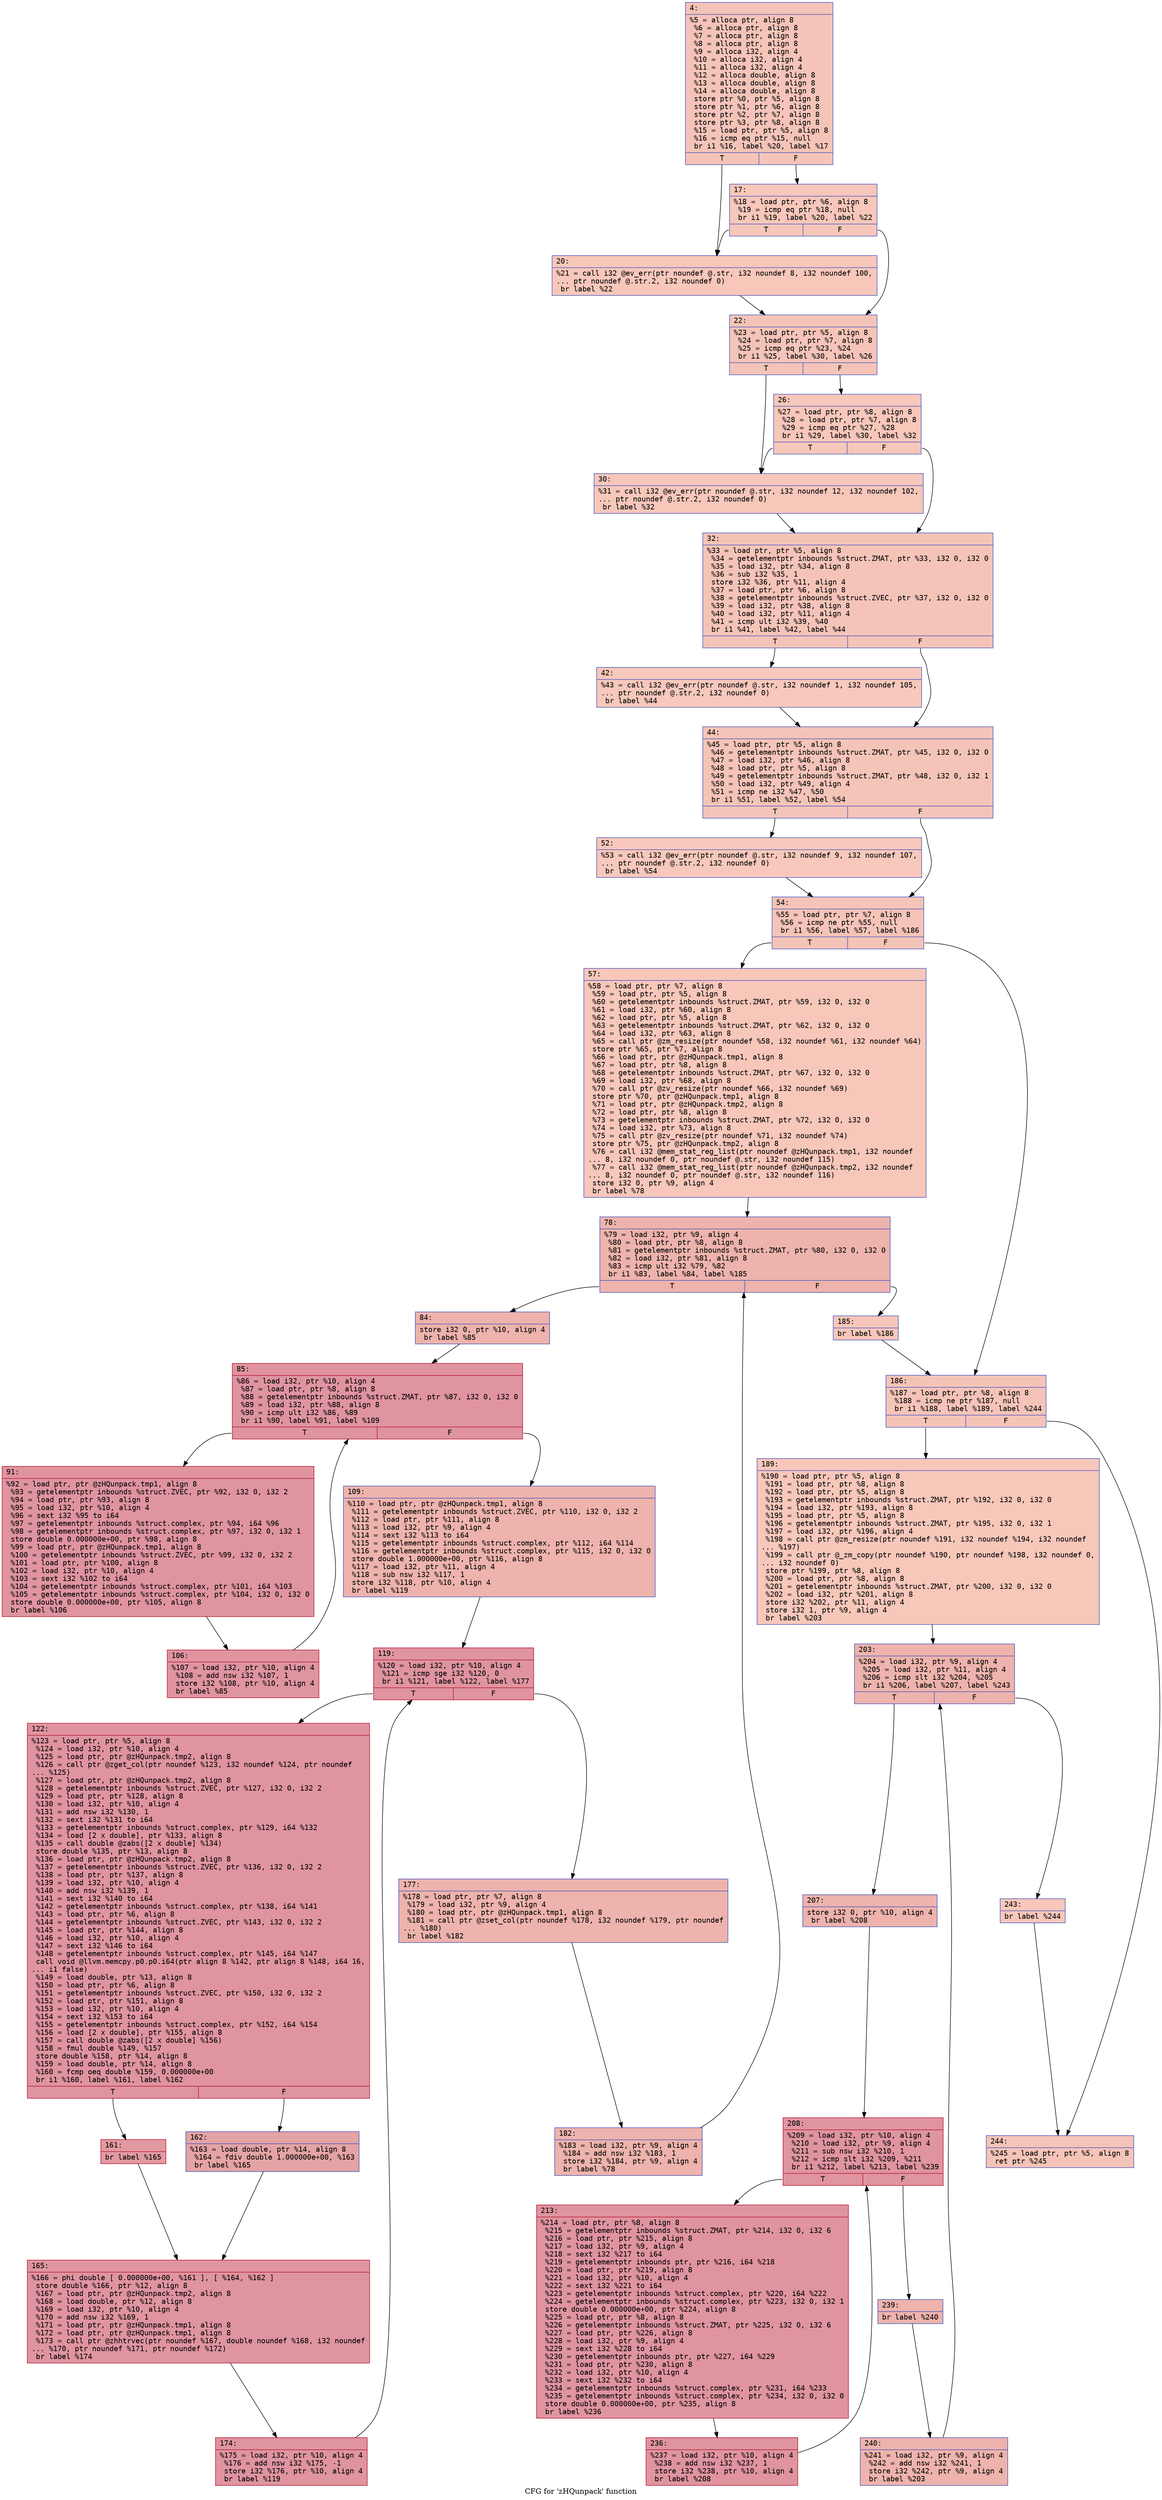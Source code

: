 digraph "CFG for 'zHQunpack' function" {
	label="CFG for 'zHQunpack' function";

	Node0x600003dd63a0 [shape=record,color="#3d50c3ff", style=filled, fillcolor="#e97a5f70" fontname="Courier",label="{4:\l|  %5 = alloca ptr, align 8\l  %6 = alloca ptr, align 8\l  %7 = alloca ptr, align 8\l  %8 = alloca ptr, align 8\l  %9 = alloca i32, align 4\l  %10 = alloca i32, align 4\l  %11 = alloca i32, align 4\l  %12 = alloca double, align 8\l  %13 = alloca double, align 8\l  %14 = alloca double, align 8\l  store ptr %0, ptr %5, align 8\l  store ptr %1, ptr %6, align 8\l  store ptr %2, ptr %7, align 8\l  store ptr %3, ptr %8, align 8\l  %15 = load ptr, ptr %5, align 8\l  %16 = icmp eq ptr %15, null\l  br i1 %16, label %20, label %17\l|{<s0>T|<s1>F}}"];
	Node0x600003dd63a0:s0 -> Node0x600003dd6440[tooltip="4 -> 20\nProbability 37.50%" ];
	Node0x600003dd63a0:s1 -> Node0x600003dd63f0[tooltip="4 -> 17\nProbability 62.50%" ];
	Node0x600003dd63f0 [shape=record,color="#3d50c3ff", style=filled, fillcolor="#ec7f6370" fontname="Courier",label="{17:\l|  %18 = load ptr, ptr %6, align 8\l  %19 = icmp eq ptr %18, null\l  br i1 %19, label %20, label %22\l|{<s0>T|<s1>F}}"];
	Node0x600003dd63f0:s0 -> Node0x600003dd6440[tooltip="17 -> 20\nProbability 37.50%" ];
	Node0x600003dd63f0:s1 -> Node0x600003dd6490[tooltip="17 -> 22\nProbability 62.50%" ];
	Node0x600003dd6440 [shape=record,color="#3d50c3ff", style=filled, fillcolor="#ec7f6370" fontname="Courier",label="{20:\l|  %21 = call i32 @ev_err(ptr noundef @.str, i32 noundef 8, i32 noundef 100,\l... ptr noundef @.str.2, i32 noundef 0)\l  br label %22\l}"];
	Node0x600003dd6440 -> Node0x600003dd6490[tooltip="20 -> 22\nProbability 100.00%" ];
	Node0x600003dd6490 [shape=record,color="#3d50c3ff", style=filled, fillcolor="#e97a5f70" fontname="Courier",label="{22:\l|  %23 = load ptr, ptr %5, align 8\l  %24 = load ptr, ptr %7, align 8\l  %25 = icmp eq ptr %23, %24\l  br i1 %25, label %30, label %26\l|{<s0>T|<s1>F}}"];
	Node0x600003dd6490:s0 -> Node0x600003dd6530[tooltip="22 -> 30\nProbability 37.50%" ];
	Node0x600003dd6490:s1 -> Node0x600003dd64e0[tooltip="22 -> 26\nProbability 62.50%" ];
	Node0x600003dd64e0 [shape=record,color="#3d50c3ff", style=filled, fillcolor="#ec7f6370" fontname="Courier",label="{26:\l|  %27 = load ptr, ptr %8, align 8\l  %28 = load ptr, ptr %7, align 8\l  %29 = icmp eq ptr %27, %28\l  br i1 %29, label %30, label %32\l|{<s0>T|<s1>F}}"];
	Node0x600003dd64e0:s0 -> Node0x600003dd6530[tooltip="26 -> 30\nProbability 37.50%" ];
	Node0x600003dd64e0:s1 -> Node0x600003dd6580[tooltip="26 -> 32\nProbability 62.50%" ];
	Node0x600003dd6530 [shape=record,color="#3d50c3ff", style=filled, fillcolor="#ec7f6370" fontname="Courier",label="{30:\l|  %31 = call i32 @ev_err(ptr noundef @.str, i32 noundef 12, i32 noundef 102,\l... ptr noundef @.str.2, i32 noundef 0)\l  br label %32\l}"];
	Node0x600003dd6530 -> Node0x600003dd6580[tooltip="30 -> 32\nProbability 100.00%" ];
	Node0x600003dd6580 [shape=record,color="#3d50c3ff", style=filled, fillcolor="#e97a5f70" fontname="Courier",label="{32:\l|  %33 = load ptr, ptr %5, align 8\l  %34 = getelementptr inbounds %struct.ZMAT, ptr %33, i32 0, i32 0\l  %35 = load i32, ptr %34, align 8\l  %36 = sub i32 %35, 1\l  store i32 %36, ptr %11, align 4\l  %37 = load ptr, ptr %6, align 8\l  %38 = getelementptr inbounds %struct.ZVEC, ptr %37, i32 0, i32 0\l  %39 = load i32, ptr %38, align 8\l  %40 = load i32, ptr %11, align 4\l  %41 = icmp ult i32 %39, %40\l  br i1 %41, label %42, label %44\l|{<s0>T|<s1>F}}"];
	Node0x600003dd6580:s0 -> Node0x600003dd65d0[tooltip="32 -> 42\nProbability 50.00%" ];
	Node0x600003dd6580:s1 -> Node0x600003dd6620[tooltip="32 -> 44\nProbability 50.00%" ];
	Node0x600003dd65d0 [shape=record,color="#3d50c3ff", style=filled, fillcolor="#ed836670" fontname="Courier",label="{42:\l|  %43 = call i32 @ev_err(ptr noundef @.str, i32 noundef 1, i32 noundef 105,\l... ptr noundef @.str.2, i32 noundef 0)\l  br label %44\l}"];
	Node0x600003dd65d0 -> Node0x600003dd6620[tooltip="42 -> 44\nProbability 100.00%" ];
	Node0x600003dd6620 [shape=record,color="#3d50c3ff", style=filled, fillcolor="#e97a5f70" fontname="Courier",label="{44:\l|  %45 = load ptr, ptr %5, align 8\l  %46 = getelementptr inbounds %struct.ZMAT, ptr %45, i32 0, i32 0\l  %47 = load i32, ptr %46, align 8\l  %48 = load ptr, ptr %5, align 8\l  %49 = getelementptr inbounds %struct.ZMAT, ptr %48, i32 0, i32 1\l  %50 = load i32, ptr %49, align 4\l  %51 = icmp ne i32 %47, %50\l  br i1 %51, label %52, label %54\l|{<s0>T|<s1>F}}"];
	Node0x600003dd6620:s0 -> Node0x600003dd6670[tooltip="44 -> 52\nProbability 50.00%" ];
	Node0x600003dd6620:s1 -> Node0x600003dd66c0[tooltip="44 -> 54\nProbability 50.00%" ];
	Node0x600003dd6670 [shape=record,color="#3d50c3ff", style=filled, fillcolor="#ed836670" fontname="Courier",label="{52:\l|  %53 = call i32 @ev_err(ptr noundef @.str, i32 noundef 9, i32 noundef 107,\l... ptr noundef @.str.2, i32 noundef 0)\l  br label %54\l}"];
	Node0x600003dd6670 -> Node0x600003dd66c0[tooltip="52 -> 54\nProbability 100.00%" ];
	Node0x600003dd66c0 [shape=record,color="#3d50c3ff", style=filled, fillcolor="#e97a5f70" fontname="Courier",label="{54:\l|  %55 = load ptr, ptr %7, align 8\l  %56 = icmp ne ptr %55, null\l  br i1 %56, label %57, label %186\l|{<s0>T|<s1>F}}"];
	Node0x600003dd66c0:s0 -> Node0x600003dd6710[tooltip="54 -> 57\nProbability 62.50%" ];
	Node0x600003dd66c0:s1 -> Node0x600003dd6c10[tooltip="54 -> 186\nProbability 37.50%" ];
	Node0x600003dd6710 [shape=record,color="#3d50c3ff", style=filled, fillcolor="#ec7f6370" fontname="Courier",label="{57:\l|  %58 = load ptr, ptr %7, align 8\l  %59 = load ptr, ptr %5, align 8\l  %60 = getelementptr inbounds %struct.ZMAT, ptr %59, i32 0, i32 0\l  %61 = load i32, ptr %60, align 8\l  %62 = load ptr, ptr %5, align 8\l  %63 = getelementptr inbounds %struct.ZMAT, ptr %62, i32 0, i32 0\l  %64 = load i32, ptr %63, align 8\l  %65 = call ptr @zm_resize(ptr noundef %58, i32 noundef %61, i32 noundef %64)\l  store ptr %65, ptr %7, align 8\l  %66 = load ptr, ptr @zHQunpack.tmp1, align 8\l  %67 = load ptr, ptr %8, align 8\l  %68 = getelementptr inbounds %struct.ZMAT, ptr %67, i32 0, i32 0\l  %69 = load i32, ptr %68, align 8\l  %70 = call ptr @zv_resize(ptr noundef %66, i32 noundef %69)\l  store ptr %70, ptr @zHQunpack.tmp1, align 8\l  %71 = load ptr, ptr @zHQunpack.tmp2, align 8\l  %72 = load ptr, ptr %8, align 8\l  %73 = getelementptr inbounds %struct.ZMAT, ptr %72, i32 0, i32 0\l  %74 = load i32, ptr %73, align 8\l  %75 = call ptr @zv_resize(ptr noundef %71, i32 noundef %74)\l  store ptr %75, ptr @zHQunpack.tmp2, align 8\l  %76 = call i32 @mem_stat_reg_list(ptr noundef @zHQunpack.tmp1, i32 noundef\l... 8, i32 noundef 0, ptr noundef @.str, i32 noundef 115)\l  %77 = call i32 @mem_stat_reg_list(ptr noundef @zHQunpack.tmp2, i32 noundef\l... 8, i32 noundef 0, ptr noundef @.str, i32 noundef 116)\l  store i32 0, ptr %9, align 4\l  br label %78\l}"];
	Node0x600003dd6710 -> Node0x600003dd6760[tooltip="57 -> 78\nProbability 100.00%" ];
	Node0x600003dd6760 [shape=record,color="#3d50c3ff", style=filled, fillcolor="#d6524470" fontname="Courier",label="{78:\l|  %79 = load i32, ptr %9, align 4\l  %80 = load ptr, ptr %8, align 8\l  %81 = getelementptr inbounds %struct.ZMAT, ptr %80, i32 0, i32 0\l  %82 = load i32, ptr %81, align 8\l  %83 = icmp ult i32 %79, %82\l  br i1 %83, label %84, label %185\l|{<s0>T|<s1>F}}"];
	Node0x600003dd6760:s0 -> Node0x600003dd67b0[tooltip="78 -> 84\nProbability 96.88%" ];
	Node0x600003dd6760:s1 -> Node0x600003dd6bc0[tooltip="78 -> 185\nProbability 3.12%" ];
	Node0x600003dd67b0 [shape=record,color="#3d50c3ff", style=filled, fillcolor="#d6524470" fontname="Courier",label="{84:\l|  store i32 0, ptr %10, align 4\l  br label %85\l}"];
	Node0x600003dd67b0 -> Node0x600003dd6800[tooltip="84 -> 85\nProbability 100.00%" ];
	Node0x600003dd6800 [shape=record,color="#b70d28ff", style=filled, fillcolor="#b70d2870" fontname="Courier",label="{85:\l|  %86 = load i32, ptr %10, align 4\l  %87 = load ptr, ptr %8, align 8\l  %88 = getelementptr inbounds %struct.ZMAT, ptr %87, i32 0, i32 0\l  %89 = load i32, ptr %88, align 8\l  %90 = icmp ult i32 %86, %89\l  br i1 %90, label %91, label %109\l|{<s0>T|<s1>F}}"];
	Node0x600003dd6800:s0 -> Node0x600003dd6850[tooltip="85 -> 91\nProbability 96.88%" ];
	Node0x600003dd6800:s1 -> Node0x600003dd68f0[tooltip="85 -> 109\nProbability 3.12%" ];
	Node0x600003dd6850 [shape=record,color="#b70d28ff", style=filled, fillcolor="#b70d2870" fontname="Courier",label="{91:\l|  %92 = load ptr, ptr @zHQunpack.tmp1, align 8\l  %93 = getelementptr inbounds %struct.ZVEC, ptr %92, i32 0, i32 2\l  %94 = load ptr, ptr %93, align 8\l  %95 = load i32, ptr %10, align 4\l  %96 = sext i32 %95 to i64\l  %97 = getelementptr inbounds %struct.complex, ptr %94, i64 %96\l  %98 = getelementptr inbounds %struct.complex, ptr %97, i32 0, i32 1\l  store double 0.000000e+00, ptr %98, align 8\l  %99 = load ptr, ptr @zHQunpack.tmp1, align 8\l  %100 = getelementptr inbounds %struct.ZVEC, ptr %99, i32 0, i32 2\l  %101 = load ptr, ptr %100, align 8\l  %102 = load i32, ptr %10, align 4\l  %103 = sext i32 %102 to i64\l  %104 = getelementptr inbounds %struct.complex, ptr %101, i64 %103\l  %105 = getelementptr inbounds %struct.complex, ptr %104, i32 0, i32 0\l  store double 0.000000e+00, ptr %105, align 8\l  br label %106\l}"];
	Node0x600003dd6850 -> Node0x600003dd68a0[tooltip="91 -> 106\nProbability 100.00%" ];
	Node0x600003dd68a0 [shape=record,color="#b70d28ff", style=filled, fillcolor="#b70d2870" fontname="Courier",label="{106:\l|  %107 = load i32, ptr %10, align 4\l  %108 = add nsw i32 %107, 1\l  store i32 %108, ptr %10, align 4\l  br label %85\l}"];
	Node0x600003dd68a0 -> Node0x600003dd6800[tooltip="106 -> 85\nProbability 100.00%" ];
	Node0x600003dd68f0 [shape=record,color="#3d50c3ff", style=filled, fillcolor="#d6524470" fontname="Courier",label="{109:\l|  %110 = load ptr, ptr @zHQunpack.tmp1, align 8\l  %111 = getelementptr inbounds %struct.ZVEC, ptr %110, i32 0, i32 2\l  %112 = load ptr, ptr %111, align 8\l  %113 = load i32, ptr %9, align 4\l  %114 = sext i32 %113 to i64\l  %115 = getelementptr inbounds %struct.complex, ptr %112, i64 %114\l  %116 = getelementptr inbounds %struct.complex, ptr %115, i32 0, i32 0\l  store double 1.000000e+00, ptr %116, align 8\l  %117 = load i32, ptr %11, align 4\l  %118 = sub nsw i32 %117, 1\l  store i32 %118, ptr %10, align 4\l  br label %119\l}"];
	Node0x600003dd68f0 -> Node0x600003dd6940[tooltip="109 -> 119\nProbability 100.00%" ];
	Node0x600003dd6940 [shape=record,color="#b70d28ff", style=filled, fillcolor="#b70d2870" fontname="Courier",label="{119:\l|  %120 = load i32, ptr %10, align 4\l  %121 = icmp sge i32 %120, 0\l  br i1 %121, label %122, label %177\l|{<s0>T|<s1>F}}"];
	Node0x600003dd6940:s0 -> Node0x600003dd6990[tooltip="119 -> 122\nProbability 96.88%" ];
	Node0x600003dd6940:s1 -> Node0x600003dd6b20[tooltip="119 -> 177\nProbability 3.12%" ];
	Node0x600003dd6990 [shape=record,color="#b70d28ff", style=filled, fillcolor="#b70d2870" fontname="Courier",label="{122:\l|  %123 = load ptr, ptr %5, align 8\l  %124 = load i32, ptr %10, align 4\l  %125 = load ptr, ptr @zHQunpack.tmp2, align 8\l  %126 = call ptr @zget_col(ptr noundef %123, i32 noundef %124, ptr noundef\l... %125)\l  %127 = load ptr, ptr @zHQunpack.tmp2, align 8\l  %128 = getelementptr inbounds %struct.ZVEC, ptr %127, i32 0, i32 2\l  %129 = load ptr, ptr %128, align 8\l  %130 = load i32, ptr %10, align 4\l  %131 = add nsw i32 %130, 1\l  %132 = sext i32 %131 to i64\l  %133 = getelementptr inbounds %struct.complex, ptr %129, i64 %132\l  %134 = load [2 x double], ptr %133, align 8\l  %135 = call double @zabs([2 x double] %134)\l  store double %135, ptr %13, align 8\l  %136 = load ptr, ptr @zHQunpack.tmp2, align 8\l  %137 = getelementptr inbounds %struct.ZVEC, ptr %136, i32 0, i32 2\l  %138 = load ptr, ptr %137, align 8\l  %139 = load i32, ptr %10, align 4\l  %140 = add nsw i32 %139, 1\l  %141 = sext i32 %140 to i64\l  %142 = getelementptr inbounds %struct.complex, ptr %138, i64 %141\l  %143 = load ptr, ptr %6, align 8\l  %144 = getelementptr inbounds %struct.ZVEC, ptr %143, i32 0, i32 2\l  %145 = load ptr, ptr %144, align 8\l  %146 = load i32, ptr %10, align 4\l  %147 = sext i32 %146 to i64\l  %148 = getelementptr inbounds %struct.complex, ptr %145, i64 %147\l  call void @llvm.memcpy.p0.p0.i64(ptr align 8 %142, ptr align 8 %148, i64 16,\l... i1 false)\l  %149 = load double, ptr %13, align 8\l  %150 = load ptr, ptr %6, align 8\l  %151 = getelementptr inbounds %struct.ZVEC, ptr %150, i32 0, i32 2\l  %152 = load ptr, ptr %151, align 8\l  %153 = load i32, ptr %10, align 4\l  %154 = sext i32 %153 to i64\l  %155 = getelementptr inbounds %struct.complex, ptr %152, i64 %154\l  %156 = load [2 x double], ptr %155, align 8\l  %157 = call double @zabs([2 x double] %156)\l  %158 = fmul double %149, %157\l  store double %158, ptr %14, align 8\l  %159 = load double, ptr %14, align 8\l  %160 = fcmp oeq double %159, 0.000000e+00\l  br i1 %160, label %161, label %162\l|{<s0>T|<s1>F}}"];
	Node0x600003dd6990:s0 -> Node0x600003dd69e0[tooltip="122 -> 161\nProbability 62.50%" ];
	Node0x600003dd6990:s1 -> Node0x600003dd6a30[tooltip="122 -> 162\nProbability 37.50%" ];
	Node0x600003dd69e0 [shape=record,color="#b70d28ff", style=filled, fillcolor="#bb1b2c70" fontname="Courier",label="{161:\l|  br label %165\l}"];
	Node0x600003dd69e0 -> Node0x600003dd6a80[tooltip="161 -> 165\nProbability 100.00%" ];
	Node0x600003dd6a30 [shape=record,color="#3d50c3ff", style=filled, fillcolor="#c32e3170" fontname="Courier",label="{162:\l|  %163 = load double, ptr %14, align 8\l  %164 = fdiv double 1.000000e+00, %163\l  br label %165\l}"];
	Node0x600003dd6a30 -> Node0x600003dd6a80[tooltip="162 -> 165\nProbability 100.00%" ];
	Node0x600003dd6a80 [shape=record,color="#b70d28ff", style=filled, fillcolor="#b70d2870" fontname="Courier",label="{165:\l|  %166 = phi double [ 0.000000e+00, %161 ], [ %164, %162 ]\l  store double %166, ptr %12, align 8\l  %167 = load ptr, ptr @zHQunpack.tmp2, align 8\l  %168 = load double, ptr %12, align 8\l  %169 = load i32, ptr %10, align 4\l  %170 = add nsw i32 %169, 1\l  %171 = load ptr, ptr @zHQunpack.tmp1, align 8\l  %172 = load ptr, ptr @zHQunpack.tmp1, align 8\l  %173 = call ptr @zhhtrvec(ptr noundef %167, double noundef %168, i32 noundef\l... %170, ptr noundef %171, ptr noundef %172)\l  br label %174\l}"];
	Node0x600003dd6a80 -> Node0x600003dd6ad0[tooltip="165 -> 174\nProbability 100.00%" ];
	Node0x600003dd6ad0 [shape=record,color="#b70d28ff", style=filled, fillcolor="#b70d2870" fontname="Courier",label="{174:\l|  %175 = load i32, ptr %10, align 4\l  %176 = add nsw i32 %175, -1\l  store i32 %176, ptr %10, align 4\l  br label %119\l}"];
	Node0x600003dd6ad0 -> Node0x600003dd6940[tooltip="174 -> 119\nProbability 100.00%" ];
	Node0x600003dd6b20 [shape=record,color="#3d50c3ff", style=filled, fillcolor="#d6524470" fontname="Courier",label="{177:\l|  %178 = load ptr, ptr %7, align 8\l  %179 = load i32, ptr %9, align 4\l  %180 = load ptr, ptr @zHQunpack.tmp1, align 8\l  %181 = call ptr @zset_col(ptr noundef %178, i32 noundef %179, ptr noundef\l... %180)\l  br label %182\l}"];
	Node0x600003dd6b20 -> Node0x600003dd6b70[tooltip="177 -> 182\nProbability 100.00%" ];
	Node0x600003dd6b70 [shape=record,color="#3d50c3ff", style=filled, fillcolor="#d6524470" fontname="Courier",label="{182:\l|  %183 = load i32, ptr %9, align 4\l  %184 = add nsw i32 %183, 1\l  store i32 %184, ptr %9, align 4\l  br label %78\l}"];
	Node0x600003dd6b70 -> Node0x600003dd6760[tooltip="182 -> 78\nProbability 100.00%" ];
	Node0x600003dd6bc0 [shape=record,color="#3d50c3ff", style=filled, fillcolor="#ec7f6370" fontname="Courier",label="{185:\l|  br label %186\l}"];
	Node0x600003dd6bc0 -> Node0x600003dd6c10[tooltip="185 -> 186\nProbability 100.00%" ];
	Node0x600003dd6c10 [shape=record,color="#3d50c3ff", style=filled, fillcolor="#e97a5f70" fontname="Courier",label="{186:\l|  %187 = load ptr, ptr %8, align 8\l  %188 = icmp ne ptr %187, null\l  br i1 %188, label %189, label %244\l|{<s0>T|<s1>F}}"];
	Node0x600003dd6c10:s0 -> Node0x600003dd6c60[tooltip="186 -> 189\nProbability 62.50%" ];
	Node0x600003dd6c10:s1 -> Node0x600003dd6f30[tooltip="186 -> 244\nProbability 37.50%" ];
	Node0x600003dd6c60 [shape=record,color="#3d50c3ff", style=filled, fillcolor="#ec7f6370" fontname="Courier",label="{189:\l|  %190 = load ptr, ptr %5, align 8\l  %191 = load ptr, ptr %8, align 8\l  %192 = load ptr, ptr %5, align 8\l  %193 = getelementptr inbounds %struct.ZMAT, ptr %192, i32 0, i32 0\l  %194 = load i32, ptr %193, align 8\l  %195 = load ptr, ptr %5, align 8\l  %196 = getelementptr inbounds %struct.ZMAT, ptr %195, i32 0, i32 1\l  %197 = load i32, ptr %196, align 4\l  %198 = call ptr @zm_resize(ptr noundef %191, i32 noundef %194, i32 noundef\l... %197)\l  %199 = call ptr @_zm_copy(ptr noundef %190, ptr noundef %198, i32 noundef 0,\l... i32 noundef 0)\l  store ptr %199, ptr %8, align 8\l  %200 = load ptr, ptr %8, align 8\l  %201 = getelementptr inbounds %struct.ZMAT, ptr %200, i32 0, i32 0\l  %202 = load i32, ptr %201, align 8\l  store i32 %202, ptr %11, align 4\l  store i32 1, ptr %9, align 4\l  br label %203\l}"];
	Node0x600003dd6c60 -> Node0x600003dd6cb0[tooltip="189 -> 203\nProbability 100.00%" ];
	Node0x600003dd6cb0 [shape=record,color="#3d50c3ff", style=filled, fillcolor="#d6524470" fontname="Courier",label="{203:\l|  %204 = load i32, ptr %9, align 4\l  %205 = load i32, ptr %11, align 4\l  %206 = icmp slt i32 %204, %205\l  br i1 %206, label %207, label %243\l|{<s0>T|<s1>F}}"];
	Node0x600003dd6cb0:s0 -> Node0x600003dd6d00[tooltip="203 -> 207\nProbability 96.88%" ];
	Node0x600003dd6cb0:s1 -> Node0x600003dd6ee0[tooltip="203 -> 243\nProbability 3.12%" ];
	Node0x600003dd6d00 [shape=record,color="#3d50c3ff", style=filled, fillcolor="#d6524470" fontname="Courier",label="{207:\l|  store i32 0, ptr %10, align 4\l  br label %208\l}"];
	Node0x600003dd6d00 -> Node0x600003dd6d50[tooltip="207 -> 208\nProbability 100.00%" ];
	Node0x600003dd6d50 [shape=record,color="#b70d28ff", style=filled, fillcolor="#b70d2870" fontname="Courier",label="{208:\l|  %209 = load i32, ptr %10, align 4\l  %210 = load i32, ptr %9, align 4\l  %211 = sub nsw i32 %210, 1\l  %212 = icmp slt i32 %209, %211\l  br i1 %212, label %213, label %239\l|{<s0>T|<s1>F}}"];
	Node0x600003dd6d50:s0 -> Node0x600003dd6da0[tooltip="208 -> 213\nProbability 96.88%" ];
	Node0x600003dd6d50:s1 -> Node0x600003dd6e40[tooltip="208 -> 239\nProbability 3.12%" ];
	Node0x600003dd6da0 [shape=record,color="#b70d28ff", style=filled, fillcolor="#b70d2870" fontname="Courier",label="{213:\l|  %214 = load ptr, ptr %8, align 8\l  %215 = getelementptr inbounds %struct.ZMAT, ptr %214, i32 0, i32 6\l  %216 = load ptr, ptr %215, align 8\l  %217 = load i32, ptr %9, align 4\l  %218 = sext i32 %217 to i64\l  %219 = getelementptr inbounds ptr, ptr %216, i64 %218\l  %220 = load ptr, ptr %219, align 8\l  %221 = load i32, ptr %10, align 4\l  %222 = sext i32 %221 to i64\l  %223 = getelementptr inbounds %struct.complex, ptr %220, i64 %222\l  %224 = getelementptr inbounds %struct.complex, ptr %223, i32 0, i32 1\l  store double 0.000000e+00, ptr %224, align 8\l  %225 = load ptr, ptr %8, align 8\l  %226 = getelementptr inbounds %struct.ZMAT, ptr %225, i32 0, i32 6\l  %227 = load ptr, ptr %226, align 8\l  %228 = load i32, ptr %9, align 4\l  %229 = sext i32 %228 to i64\l  %230 = getelementptr inbounds ptr, ptr %227, i64 %229\l  %231 = load ptr, ptr %230, align 8\l  %232 = load i32, ptr %10, align 4\l  %233 = sext i32 %232 to i64\l  %234 = getelementptr inbounds %struct.complex, ptr %231, i64 %233\l  %235 = getelementptr inbounds %struct.complex, ptr %234, i32 0, i32 0\l  store double 0.000000e+00, ptr %235, align 8\l  br label %236\l}"];
	Node0x600003dd6da0 -> Node0x600003dd6df0[tooltip="213 -> 236\nProbability 100.00%" ];
	Node0x600003dd6df0 [shape=record,color="#b70d28ff", style=filled, fillcolor="#b70d2870" fontname="Courier",label="{236:\l|  %237 = load i32, ptr %10, align 4\l  %238 = add nsw i32 %237, 1\l  store i32 %238, ptr %10, align 4\l  br label %208\l}"];
	Node0x600003dd6df0 -> Node0x600003dd6d50[tooltip="236 -> 208\nProbability 100.00%" ];
	Node0x600003dd6e40 [shape=record,color="#3d50c3ff", style=filled, fillcolor="#d6524470" fontname="Courier",label="{239:\l|  br label %240\l}"];
	Node0x600003dd6e40 -> Node0x600003dd6e90[tooltip="239 -> 240\nProbability 100.00%" ];
	Node0x600003dd6e90 [shape=record,color="#3d50c3ff", style=filled, fillcolor="#d6524470" fontname="Courier",label="{240:\l|  %241 = load i32, ptr %9, align 4\l  %242 = add nsw i32 %241, 1\l  store i32 %242, ptr %9, align 4\l  br label %203\l}"];
	Node0x600003dd6e90 -> Node0x600003dd6cb0[tooltip="240 -> 203\nProbability 100.00%" ];
	Node0x600003dd6ee0 [shape=record,color="#3d50c3ff", style=filled, fillcolor="#ec7f6370" fontname="Courier",label="{243:\l|  br label %244\l}"];
	Node0x600003dd6ee0 -> Node0x600003dd6f30[tooltip="243 -> 244\nProbability 100.00%" ];
	Node0x600003dd6f30 [shape=record,color="#3d50c3ff", style=filled, fillcolor="#e97a5f70" fontname="Courier",label="{244:\l|  %245 = load ptr, ptr %5, align 8\l  ret ptr %245\l}"];
}
